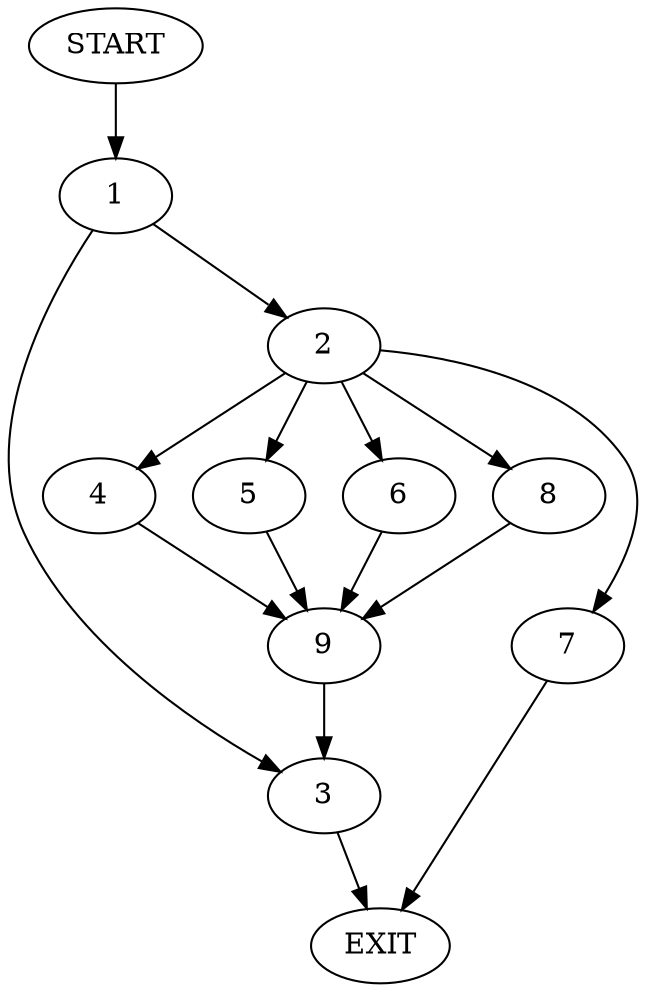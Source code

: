 digraph {
0 [label="START"]
10 [label="EXIT"]
0 -> 1
1 -> 2
1 -> 3
3 -> 10
2 -> 4
2 -> 5
2 -> 6
2 -> 7
2 -> 8
8 -> 9
7 -> 10
4 -> 9
5 -> 9
6 -> 9
9 -> 3
}
